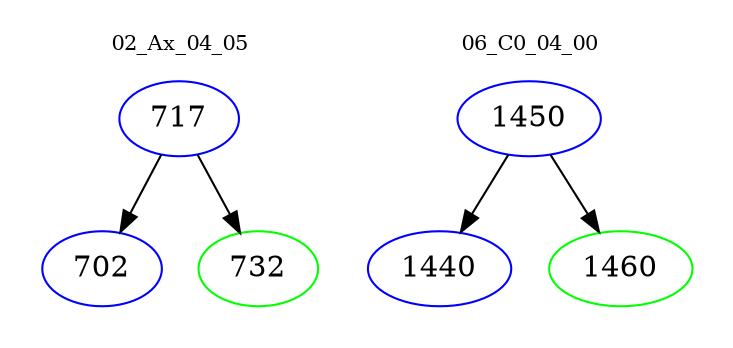 digraph{
subgraph cluster_0 {
color = white
label = "02_Ax_04_05";
fontsize=10;
T0_717 [label="717", color="blue"]
T0_717 -> T0_702 [color="black"]
T0_702 [label="702", color="blue"]
T0_717 -> T0_732 [color="black"]
T0_732 [label="732", color="green"]
}
subgraph cluster_1 {
color = white
label = "06_C0_04_00";
fontsize=10;
T1_1450 [label="1450", color="blue"]
T1_1450 -> T1_1440 [color="black"]
T1_1440 [label="1440", color="blue"]
T1_1450 -> T1_1460 [color="black"]
T1_1460 [label="1460", color="green"]
}
}
